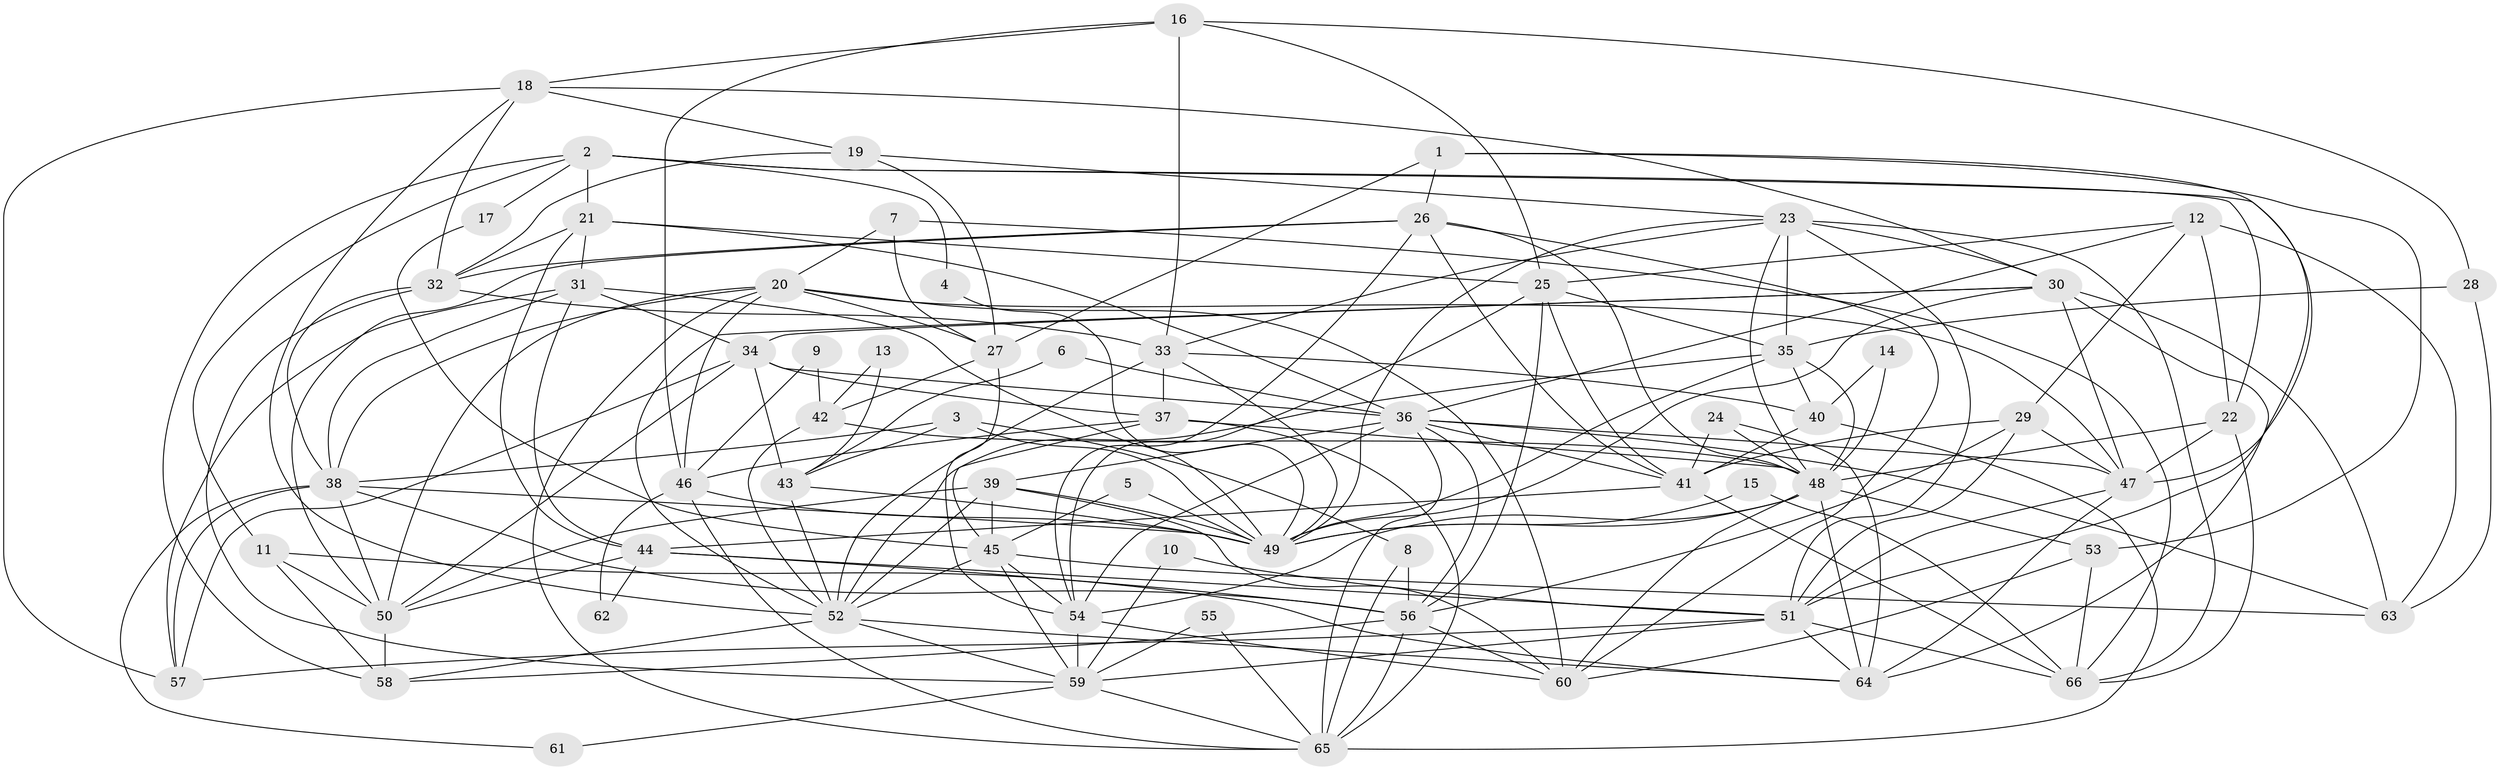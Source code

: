 // original degree distribution, {3: 0.22727272727272727, 4: 0.26515151515151514, 6: 0.10606060606060606, 7: 0.022727272727272728, 2: 0.1590909090909091, 5: 0.20454545454545456, 8: 0.015151515151515152}
// Generated by graph-tools (version 1.1) at 2025/50/03/09/25 03:50:03]
// undirected, 66 vertices, 193 edges
graph export_dot {
graph [start="1"]
  node [color=gray90,style=filled];
  1;
  2;
  3;
  4;
  5;
  6;
  7;
  8;
  9;
  10;
  11;
  12;
  13;
  14;
  15;
  16;
  17;
  18;
  19;
  20;
  21;
  22;
  23;
  24;
  25;
  26;
  27;
  28;
  29;
  30;
  31;
  32;
  33;
  34;
  35;
  36;
  37;
  38;
  39;
  40;
  41;
  42;
  43;
  44;
  45;
  46;
  47;
  48;
  49;
  50;
  51;
  52;
  53;
  54;
  55;
  56;
  57;
  58;
  59;
  60;
  61;
  62;
  63;
  64;
  65;
  66;
  1 -- 26 [weight=1.0];
  1 -- 27 [weight=1.0];
  1 -- 47 [weight=1.0];
  1 -- 53 [weight=1.0];
  2 -- 4 [weight=1.0];
  2 -- 11 [weight=1.0];
  2 -- 17 [weight=1.0];
  2 -- 21 [weight=1.0];
  2 -- 22 [weight=1.0];
  2 -- 51 [weight=1.0];
  2 -- 58 [weight=1.0];
  3 -- 8 [weight=1.0];
  3 -- 38 [weight=1.0];
  3 -- 43 [weight=1.0];
  3 -- 49 [weight=1.0];
  4 -- 49 [weight=1.0];
  5 -- 45 [weight=1.0];
  5 -- 49 [weight=1.0];
  6 -- 36 [weight=1.0];
  6 -- 43 [weight=1.0];
  7 -- 20 [weight=1.0];
  7 -- 27 [weight=1.0];
  7 -- 66 [weight=1.0];
  8 -- 56 [weight=1.0];
  8 -- 65 [weight=1.0];
  9 -- 42 [weight=1.0];
  9 -- 46 [weight=1.0];
  10 -- 51 [weight=1.0];
  10 -- 59 [weight=1.0];
  11 -- 50 [weight=1.0];
  11 -- 58 [weight=1.0];
  11 -- 64 [weight=1.0];
  12 -- 22 [weight=1.0];
  12 -- 25 [weight=1.0];
  12 -- 29 [weight=1.0];
  12 -- 36 [weight=1.0];
  12 -- 63 [weight=1.0];
  13 -- 42 [weight=1.0];
  13 -- 43 [weight=1.0];
  14 -- 40 [weight=1.0];
  14 -- 48 [weight=1.0];
  15 -- 49 [weight=1.0];
  15 -- 66 [weight=1.0];
  16 -- 18 [weight=1.0];
  16 -- 25 [weight=1.0];
  16 -- 28 [weight=1.0];
  16 -- 33 [weight=1.0];
  16 -- 46 [weight=1.0];
  17 -- 45 [weight=1.0];
  18 -- 19 [weight=1.0];
  18 -- 30 [weight=1.0];
  18 -- 32 [weight=1.0];
  18 -- 52 [weight=1.0];
  18 -- 57 [weight=1.0];
  19 -- 23 [weight=1.0];
  19 -- 27 [weight=1.0];
  19 -- 32 [weight=1.0];
  20 -- 27 [weight=1.0];
  20 -- 38 [weight=1.0];
  20 -- 46 [weight=1.0];
  20 -- 47 [weight=1.0];
  20 -- 50 [weight=1.0];
  20 -- 60 [weight=1.0];
  20 -- 65 [weight=1.0];
  21 -- 25 [weight=1.0];
  21 -- 31 [weight=1.0];
  21 -- 32 [weight=1.0];
  21 -- 36 [weight=1.0];
  21 -- 44 [weight=1.0];
  22 -- 47 [weight=1.0];
  22 -- 48 [weight=1.0];
  22 -- 66 [weight=1.0];
  23 -- 30 [weight=1.0];
  23 -- 33 [weight=1.0];
  23 -- 35 [weight=1.0];
  23 -- 48 [weight=1.0];
  23 -- 49 [weight=1.0];
  23 -- 51 [weight=1.0];
  23 -- 66 [weight=1.0];
  24 -- 41 [weight=1.0];
  24 -- 48 [weight=1.0];
  24 -- 64 [weight=1.0];
  25 -- 35 [weight=1.0];
  25 -- 41 [weight=1.0];
  25 -- 54 [weight=1.0];
  25 -- 56 [weight=1.0];
  26 -- 32 [weight=1.0];
  26 -- 41 [weight=1.0];
  26 -- 48 [weight=1.0];
  26 -- 50 [weight=1.0];
  26 -- 54 [weight=1.0];
  26 -- 60 [weight=1.0];
  27 -- 42 [weight=1.0];
  27 -- 54 [weight=1.0];
  28 -- 35 [weight=1.0];
  28 -- 63 [weight=1.0];
  29 -- 41 [weight=1.0];
  29 -- 47 [weight=1.0];
  29 -- 51 [weight=1.0];
  29 -- 56 [weight=1.0];
  30 -- 34 [weight=1.0];
  30 -- 47 [weight=1.0];
  30 -- 49 [weight=1.0];
  30 -- 52 [weight=1.0];
  30 -- 63 [weight=1.0];
  30 -- 64 [weight=1.0];
  31 -- 34 [weight=1.0];
  31 -- 38 [weight=1.0];
  31 -- 44 [weight=1.0];
  31 -- 49 [weight=1.0];
  31 -- 57 [weight=1.0];
  32 -- 33 [weight=1.0];
  32 -- 38 [weight=1.0];
  32 -- 59 [weight=1.0];
  33 -- 37 [weight=1.0];
  33 -- 40 [weight=1.0];
  33 -- 49 [weight=1.0];
  33 -- 52 [weight=1.0];
  34 -- 36 [weight=1.0];
  34 -- 37 [weight=1.0];
  34 -- 43 [weight=1.0];
  34 -- 50 [weight=1.0];
  34 -- 57 [weight=1.0];
  35 -- 40 [weight=1.0];
  35 -- 48 [weight=1.0];
  35 -- 49 [weight=1.0];
  35 -- 52 [weight=1.0];
  36 -- 39 [weight=1.0];
  36 -- 41 [weight=1.0];
  36 -- 47 [weight=1.0];
  36 -- 54 [weight=1.0];
  36 -- 56 [weight=1.0];
  36 -- 63 [weight=1.0];
  36 -- 65 [weight=1.0];
  37 -- 45 [weight=1.0];
  37 -- 46 [weight=1.0];
  37 -- 48 [weight=1.0];
  37 -- 65 [weight=1.0];
  38 -- 49 [weight=1.0];
  38 -- 50 [weight=1.0];
  38 -- 56 [weight=1.0];
  38 -- 57 [weight=1.0];
  38 -- 61 [weight=1.0];
  39 -- 45 [weight=1.0];
  39 -- 49 [weight=1.0];
  39 -- 50 [weight=1.0];
  39 -- 52 [weight=1.0];
  39 -- 60 [weight=1.0];
  40 -- 41 [weight=1.0];
  40 -- 65 [weight=1.0];
  41 -- 44 [weight=1.0];
  41 -- 66 [weight=1.0];
  42 -- 48 [weight=1.0];
  42 -- 52 [weight=1.0];
  43 -- 49 [weight=1.0];
  43 -- 52 [weight=1.0];
  44 -- 50 [weight=1.0];
  44 -- 51 [weight=1.0];
  44 -- 56 [weight=1.0];
  44 -- 62 [weight=1.0];
  45 -- 52 [weight=1.0];
  45 -- 54 [weight=1.0];
  45 -- 59 [weight=1.0];
  45 -- 63 [weight=1.0];
  46 -- 49 [weight=1.0];
  46 -- 62 [weight=1.0];
  46 -- 65 [weight=1.0];
  47 -- 51 [weight=1.0];
  47 -- 64 [weight=1.0];
  48 -- 49 [weight=1.0];
  48 -- 53 [weight=1.0];
  48 -- 54 [weight=1.0];
  48 -- 60 [weight=1.0];
  48 -- 64 [weight=1.0];
  50 -- 58 [weight=1.0];
  51 -- 57 [weight=1.0];
  51 -- 59 [weight=1.0];
  51 -- 64 [weight=1.0];
  51 -- 66 [weight=1.0];
  52 -- 58 [weight=1.0];
  52 -- 59 [weight=1.0];
  52 -- 64 [weight=1.0];
  53 -- 60 [weight=1.0];
  53 -- 66 [weight=1.0];
  54 -- 59 [weight=1.0];
  54 -- 60 [weight=1.0];
  55 -- 59 [weight=1.0];
  55 -- 65 [weight=1.0];
  56 -- 58 [weight=1.0];
  56 -- 60 [weight=1.0];
  56 -- 65 [weight=1.0];
  59 -- 61 [weight=1.0];
  59 -- 65 [weight=1.0];
}
